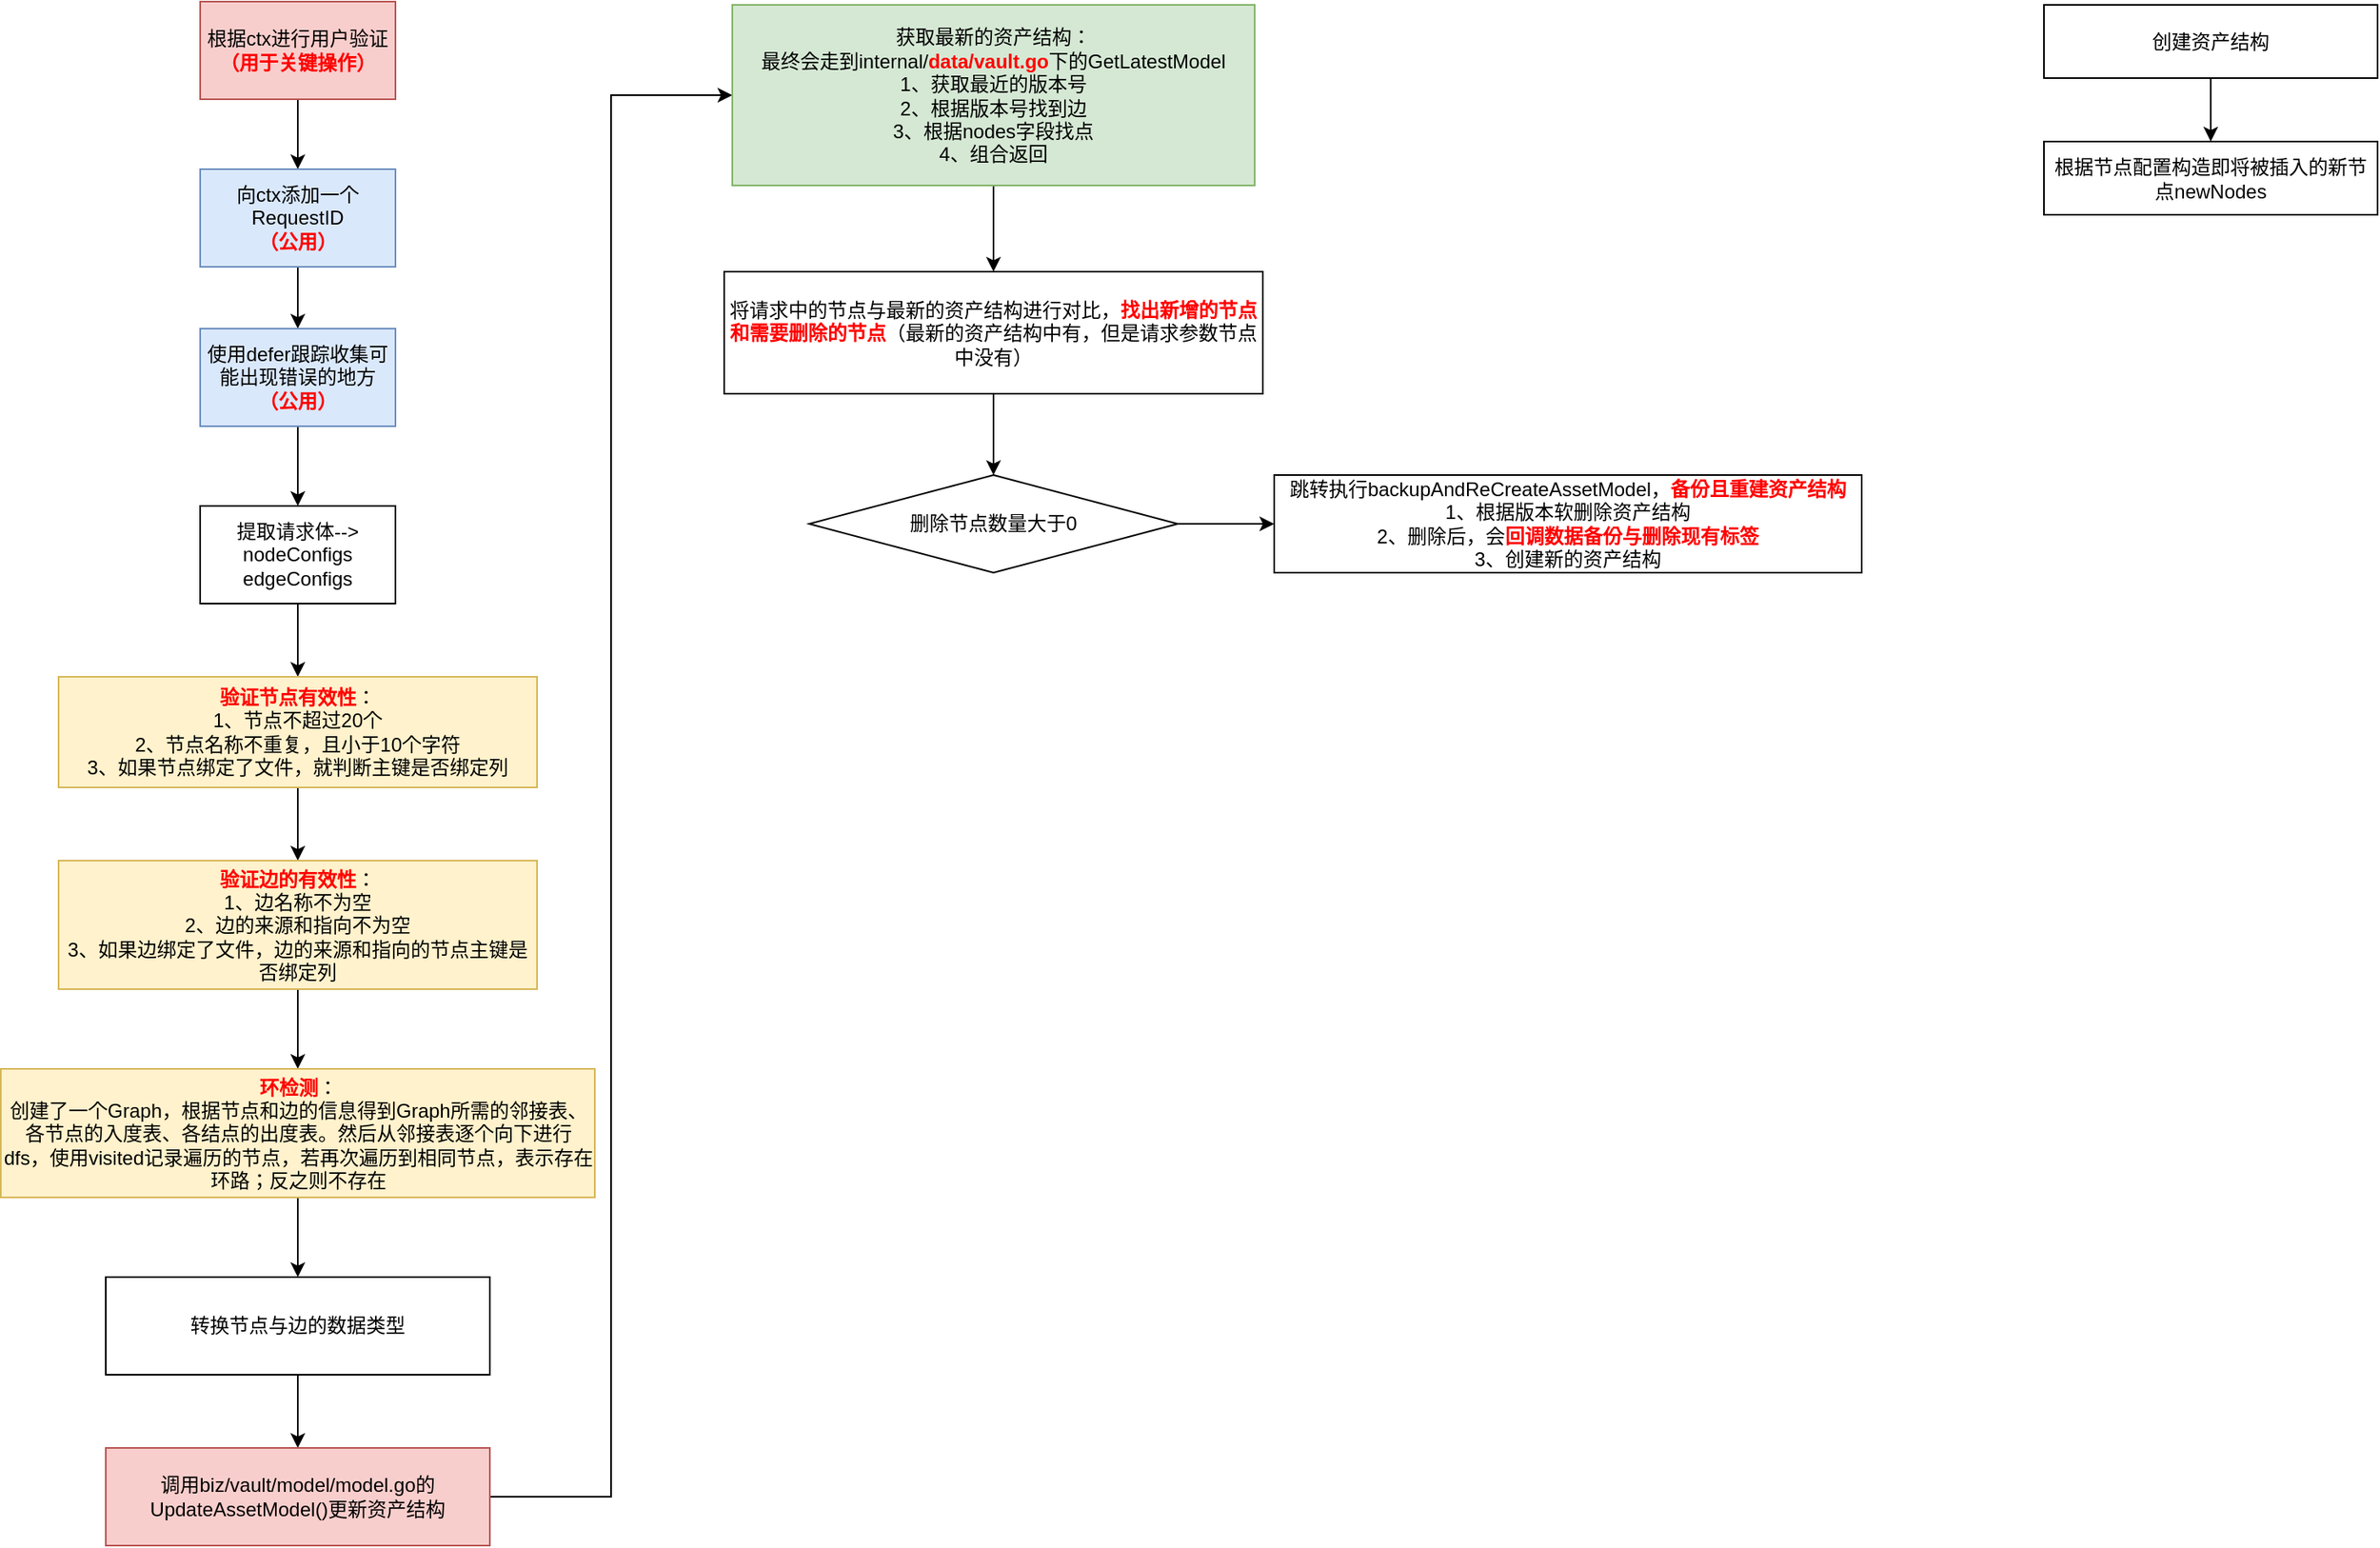 <mxfile version="24.0.2" type="github">
  <diagram name="第 1 页" id="qW4DOj6AgRY8q806XMH-">
    <mxGraphModel dx="1891" dy="538" grid="0" gridSize="10" guides="1" tooltips="1" connect="1" arrows="1" fold="1" page="1" pageScale="1" pageWidth="827" pageHeight="1169" math="0" shadow="0">
      <root>
        <mxCell id="0" />
        <mxCell id="1" parent="0" />
        <mxCell id="Nk9I9D9MLdTbFCqx6Xnm-3" style="edgeStyle=orthogonalEdgeStyle;rounded=0;orthogonalLoop=1;jettySize=auto;html=1;" edge="1" parent="1" source="Nk9I9D9MLdTbFCqx6Xnm-1" target="Nk9I9D9MLdTbFCqx6Xnm-2">
          <mxGeometry relative="1" as="geometry" />
        </mxCell>
        <mxCell id="Nk9I9D9MLdTbFCqx6Xnm-1" value="根据ctx进行用户验证&lt;div&gt;&lt;b&gt;&lt;font color=&quot;#ff0000&quot;&gt;（用于关键操作）&lt;/font&gt;&lt;/b&gt;&lt;/div&gt;" style="rounded=0;whiteSpace=wrap;html=1;fillColor=#f8cecc;strokeColor=#b85450;" vertex="1" parent="1">
          <mxGeometry x="71" y="37" width="120" height="60" as="geometry" />
        </mxCell>
        <mxCell id="Nk9I9D9MLdTbFCqx6Xnm-5" style="edgeStyle=orthogonalEdgeStyle;rounded=0;orthogonalLoop=1;jettySize=auto;html=1;" edge="1" parent="1" source="Nk9I9D9MLdTbFCqx6Xnm-2" target="Nk9I9D9MLdTbFCqx6Xnm-4">
          <mxGeometry relative="1" as="geometry" />
        </mxCell>
        <mxCell id="Nk9I9D9MLdTbFCqx6Xnm-2" value="向ctx添加一个RequestID&lt;div&gt;&lt;b&gt;&lt;font color=&quot;#ff0000&quot;&gt;（公用）&lt;/font&gt;&lt;/b&gt;&lt;/div&gt;" style="rounded=0;whiteSpace=wrap;html=1;fillColor=#dae8fc;strokeColor=#6c8ebf;" vertex="1" parent="1">
          <mxGeometry x="71" y="140" width="120" height="60" as="geometry" />
        </mxCell>
        <mxCell id="Nk9I9D9MLdTbFCqx6Xnm-7" style="edgeStyle=orthogonalEdgeStyle;rounded=0;orthogonalLoop=1;jettySize=auto;html=1;" edge="1" parent="1" source="Nk9I9D9MLdTbFCqx6Xnm-4" target="Nk9I9D9MLdTbFCqx6Xnm-6">
          <mxGeometry relative="1" as="geometry" />
        </mxCell>
        <mxCell id="Nk9I9D9MLdTbFCqx6Xnm-4" value="使用defer跟踪收集可能出现错误的地方&lt;div&gt;&lt;font color=&quot;#ff0000&quot;&gt;&lt;b&gt;（公用）&lt;/b&gt;&lt;/font&gt;&lt;/div&gt;" style="rounded=0;whiteSpace=wrap;html=1;fillColor=#dae8fc;strokeColor=#6c8ebf;" vertex="1" parent="1">
          <mxGeometry x="71" y="238" width="120" height="60" as="geometry" />
        </mxCell>
        <mxCell id="Nk9I9D9MLdTbFCqx6Xnm-10" style="edgeStyle=orthogonalEdgeStyle;rounded=0;orthogonalLoop=1;jettySize=auto;html=1;" edge="1" parent="1" source="Nk9I9D9MLdTbFCqx6Xnm-6" target="Nk9I9D9MLdTbFCqx6Xnm-9">
          <mxGeometry relative="1" as="geometry" />
        </mxCell>
        <mxCell id="Nk9I9D9MLdTbFCqx6Xnm-6" value="提取请求体--&amp;gt;&lt;div&gt;nodeConfigs&lt;/div&gt;&lt;div&gt;edgeConfigs&lt;/div&gt;" style="rounded=0;whiteSpace=wrap;html=1;" vertex="1" parent="1">
          <mxGeometry x="71" y="347" width="120" height="60" as="geometry" />
        </mxCell>
        <mxCell id="Nk9I9D9MLdTbFCqx6Xnm-12" style="edgeStyle=orthogonalEdgeStyle;rounded=0;orthogonalLoop=1;jettySize=auto;html=1;" edge="1" parent="1" source="Nk9I9D9MLdTbFCqx6Xnm-9" target="Nk9I9D9MLdTbFCqx6Xnm-11">
          <mxGeometry relative="1" as="geometry" />
        </mxCell>
        <mxCell id="Nk9I9D9MLdTbFCqx6Xnm-9" value="&lt;font color=&quot;#ff0000&quot;&gt;&lt;b&gt;验证节点有效性&lt;/b&gt;&lt;/font&gt;：&lt;div&gt;1、节点不超过20个&lt;/div&gt;&lt;div&gt;2、节点名称不重复，且小于10个字符&lt;/div&gt;&lt;div&gt;3、如果节点绑定了文件，就判断主键是否绑定列&lt;/div&gt;" style="rounded=0;whiteSpace=wrap;html=1;fillColor=#fff2cc;strokeColor=#d6b656;" vertex="1" parent="1">
          <mxGeometry x="-16" y="452" width="294" height="68" as="geometry" />
        </mxCell>
        <mxCell id="Nk9I9D9MLdTbFCqx6Xnm-14" style="edgeStyle=orthogonalEdgeStyle;rounded=0;orthogonalLoop=1;jettySize=auto;html=1;entryX=0.5;entryY=0;entryDx=0;entryDy=0;" edge="1" parent="1" source="Nk9I9D9MLdTbFCqx6Xnm-11" target="Nk9I9D9MLdTbFCqx6Xnm-13">
          <mxGeometry relative="1" as="geometry" />
        </mxCell>
        <mxCell id="Nk9I9D9MLdTbFCqx6Xnm-11" value="&lt;b&gt;&lt;font color=&quot;#ff0000&quot;&gt;验证边的有效性&lt;/font&gt;&lt;/b&gt;：&lt;div&gt;1、边名称不为空&lt;/div&gt;&lt;div&gt;2、边的来源和指向不为空&lt;/div&gt;&lt;div&gt;3、如果边绑定了文件，边的来源和指向的节点主键是否绑定列&lt;/div&gt;" style="rounded=0;whiteSpace=wrap;html=1;fillColor=#fff2cc;strokeColor=#d6b656;" vertex="1" parent="1">
          <mxGeometry x="-16" y="565" width="294" height="79" as="geometry" />
        </mxCell>
        <mxCell id="Nk9I9D9MLdTbFCqx6Xnm-16" style="edgeStyle=orthogonalEdgeStyle;rounded=0;orthogonalLoop=1;jettySize=auto;html=1;entryX=0.5;entryY=0;entryDx=0;entryDy=0;" edge="1" parent="1" source="Nk9I9D9MLdTbFCqx6Xnm-13" target="Nk9I9D9MLdTbFCqx6Xnm-15">
          <mxGeometry relative="1" as="geometry" />
        </mxCell>
        <mxCell id="Nk9I9D9MLdTbFCqx6Xnm-13" value="&lt;b&gt;&lt;font color=&quot;#ff0000&quot;&gt;环检测&lt;/font&gt;&lt;/b&gt;：&lt;div&gt;创建了一个Graph，根据节点和边的信息得到Graph所需的邻接表、各节点的入度表、各结点的出度表。然后从邻接表逐个向下进行dfs，使用visited记录遍历的节点，若再次遍历到相同节点，表示存在环路；反之则不存在&lt;/div&gt;" style="rounded=0;whiteSpace=wrap;html=1;fillColor=#fff2cc;strokeColor=#d6b656;" vertex="1" parent="1">
          <mxGeometry x="-51.5" y="693" width="365" height="79" as="geometry" />
        </mxCell>
        <mxCell id="Nk9I9D9MLdTbFCqx6Xnm-18" style="edgeStyle=orthogonalEdgeStyle;rounded=0;orthogonalLoop=1;jettySize=auto;html=1;" edge="1" parent="1" source="Nk9I9D9MLdTbFCqx6Xnm-15" target="Nk9I9D9MLdTbFCqx6Xnm-17">
          <mxGeometry relative="1" as="geometry" />
        </mxCell>
        <mxCell id="Nk9I9D9MLdTbFCqx6Xnm-15" value="转换节点与边的数据类型" style="rounded=0;whiteSpace=wrap;html=1;" vertex="1" parent="1">
          <mxGeometry x="13" y="821" width="236" height="60" as="geometry" />
        </mxCell>
        <mxCell id="Nk9I9D9MLdTbFCqx6Xnm-28" style="edgeStyle=orthogonalEdgeStyle;rounded=0;orthogonalLoop=1;jettySize=auto;html=1;entryX=0;entryY=0.5;entryDx=0;entryDy=0;" edge="1" parent="1" source="Nk9I9D9MLdTbFCqx6Xnm-17" target="Nk9I9D9MLdTbFCqx6Xnm-19">
          <mxGeometry relative="1" as="geometry" />
        </mxCell>
        <mxCell id="Nk9I9D9MLdTbFCqx6Xnm-17" value="调用biz/vault/model/model.go的UpdateAssetModel()更新资产结构" style="rounded=0;whiteSpace=wrap;html=1;fillColor=#f8cecc;strokeColor=#b85450;" vertex="1" parent="1">
          <mxGeometry x="13" y="926" width="236" height="60" as="geometry" />
        </mxCell>
        <mxCell id="Nk9I9D9MLdTbFCqx6Xnm-21" style="edgeStyle=orthogonalEdgeStyle;rounded=0;orthogonalLoop=1;jettySize=auto;html=1;entryX=0.5;entryY=0;entryDx=0;entryDy=0;" edge="1" parent="1" source="Nk9I9D9MLdTbFCqx6Xnm-19" target="Nk9I9D9MLdTbFCqx6Xnm-20">
          <mxGeometry relative="1" as="geometry" />
        </mxCell>
        <mxCell id="Nk9I9D9MLdTbFCqx6Xnm-19" value="获取最新的资产结构：&lt;div&gt;最终会走到internal/&lt;b&gt;&lt;font color=&quot;#ff0000&quot;&gt;data/vault.go&lt;/font&gt;&lt;/b&gt;下的&lt;span style=&quot;background-color: initial;&quot;&gt;GetLatestModel&lt;/span&gt;&lt;/div&gt;&lt;div&gt;&lt;span style=&quot;background-color: initial;&quot;&gt;1、获取最近的版本号&lt;/span&gt;&lt;/div&gt;&lt;div&gt;&lt;span style=&quot;background-color: initial;&quot;&gt;2、根据版本号找到边&lt;/span&gt;&lt;/div&gt;&lt;div&gt;&lt;span style=&quot;background-color: initial;&quot;&gt;3、根据nodes字段找点&lt;/span&gt;&lt;/div&gt;&lt;div&gt;&lt;span style=&quot;background-color: initial;&quot;&gt;4、组合返回&lt;/span&gt;&lt;/div&gt;" style="rounded=0;whiteSpace=wrap;html=1;fillColor=#d5e8d4;strokeColor=#82b366;" vertex="1" parent="1">
          <mxGeometry x="398" y="39" width="321" height="111" as="geometry" />
        </mxCell>
        <mxCell id="Nk9I9D9MLdTbFCqx6Xnm-23" style="edgeStyle=orthogonalEdgeStyle;rounded=0;orthogonalLoop=1;jettySize=auto;html=1;entryX=0.5;entryY=0;entryDx=0;entryDy=0;" edge="1" parent="1" source="Nk9I9D9MLdTbFCqx6Xnm-20" target="Nk9I9D9MLdTbFCqx6Xnm-24">
          <mxGeometry relative="1" as="geometry">
            <mxPoint x="558.5" y="323" as="targetPoint" />
          </mxGeometry>
        </mxCell>
        <mxCell id="Nk9I9D9MLdTbFCqx6Xnm-20" value="将请求中的节点与最新的资产结构进行对比，&lt;b&gt;&lt;font color=&quot;#ff0000&quot;&gt;找出新增的节点和需要删除的节点&lt;/font&gt;&lt;/b&gt;（最新的资产结构中有，但是请求参数节点中没有）" style="rounded=0;whiteSpace=wrap;html=1;" vertex="1" parent="1">
          <mxGeometry x="393" y="203" width="331" height="75" as="geometry" />
        </mxCell>
        <mxCell id="Nk9I9D9MLdTbFCqx6Xnm-26" style="edgeStyle=orthogonalEdgeStyle;rounded=0;orthogonalLoop=1;jettySize=auto;html=1;entryX=0;entryY=0.5;entryDx=0;entryDy=0;" edge="1" parent="1" source="Nk9I9D9MLdTbFCqx6Xnm-24" target="Nk9I9D9MLdTbFCqx6Xnm-25">
          <mxGeometry relative="1" as="geometry" />
        </mxCell>
        <mxCell id="Nk9I9D9MLdTbFCqx6Xnm-24" value="删除节点数量大于0" style="rhombus;whiteSpace=wrap;html=1;" vertex="1" parent="1">
          <mxGeometry x="445.25" y="328" width="226.5" height="60" as="geometry" />
        </mxCell>
        <mxCell id="Nk9I9D9MLdTbFCqx6Xnm-25" value="跳转执行backupAndReCreateAssetModel，&lt;font color=&quot;#ff0000&quot;&gt;&lt;b&gt;备份且重建资产结构&lt;/b&gt;&lt;/font&gt;&lt;div&gt;1、根据版本软删除资产结构&lt;/div&gt;&lt;div&gt;2、删除后，会&lt;b&gt;&lt;font color=&quot;#ff0000&quot;&gt;回调数据备份与删除现有标签&lt;/font&gt;&lt;/b&gt;&lt;/div&gt;&lt;div&gt;3、创建新的资产结构&lt;/div&gt;" style="rounded=0;whiteSpace=wrap;html=1;" vertex="1" parent="1">
          <mxGeometry x="731" y="328" width="361" height="60" as="geometry" />
        </mxCell>
        <mxCell id="Nk9I9D9MLdTbFCqx6Xnm-30" style="edgeStyle=orthogonalEdgeStyle;rounded=0;orthogonalLoop=1;jettySize=auto;html=1;entryX=0.5;entryY=0;entryDx=0;entryDy=0;" edge="1" parent="1" source="Nk9I9D9MLdTbFCqx6Xnm-27" target="Nk9I9D9MLdTbFCqx6Xnm-29">
          <mxGeometry relative="1" as="geometry" />
        </mxCell>
        <mxCell id="Nk9I9D9MLdTbFCqx6Xnm-27" value="创建资产结构" style="rounded=0;whiteSpace=wrap;html=1;" vertex="1" parent="1">
          <mxGeometry x="1204" y="39" width="205" height="45" as="geometry" />
        </mxCell>
        <mxCell id="Nk9I9D9MLdTbFCqx6Xnm-29" value="根据节点配置构造即将被插入的新节点newNodes" style="rounded=0;whiteSpace=wrap;html=1;" vertex="1" parent="1">
          <mxGeometry x="1204" y="123" width="205" height="45" as="geometry" />
        </mxCell>
      </root>
    </mxGraphModel>
  </diagram>
</mxfile>

